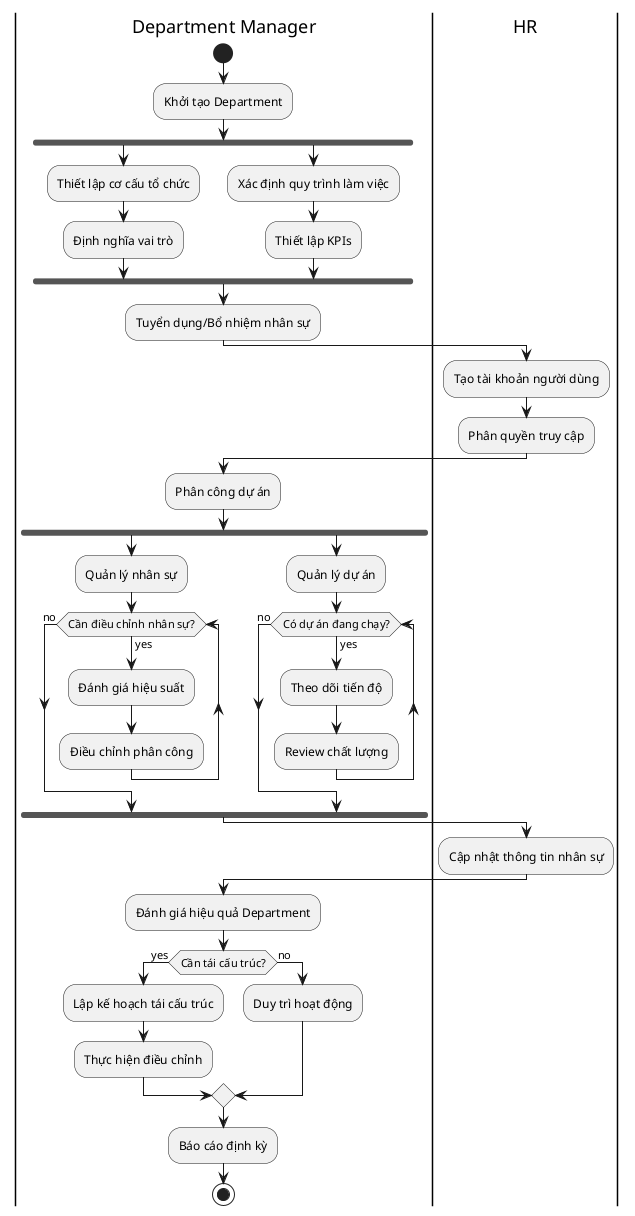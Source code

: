 @startuml
|Department Manager|
start
:Khởi tạo Department;

fork
  :Thiết lập cơ cấu tổ chức;
  :Định nghĩa vai trò;
fork again
  :Xác định quy trình làm việc;
  :Thiết lập KPIs;
end fork

:Tuyển dụng/Bổ nhiệm nhân sự;

|HR|
:Tạo tài khoản người dùng;
:Phân quyền truy cập;

|Department Manager|
:Phân công dự án;

fork
  :Quản lý nhân sự;
  while (Cần điều chỉnh nhân sự?) is (yes)
    :Đánh giá hiệu suất;
    :Điều chỉnh phân công;
  endwhile (no)
fork again
  :Quản lý dự án;
  while (Có dự án đang chạy?) is (yes)
    :Theo dõi tiến độ;
    :Review chất lượng;
  endwhile (no)
end fork

|HR|
:Cập nhật thông tin nhân sự;

|Department Manager|
:Đánh giá hiệu quả Department;

if (Cần tái cấu trúc?) then (yes)
  :Lập kế hoạch tái cấu trúc;
  :Thực hiện điều chỉnh;
else (no)
  :Duy trì hoạt động;
endif

:Báo cáo định kỳ;

stop
@enduml 